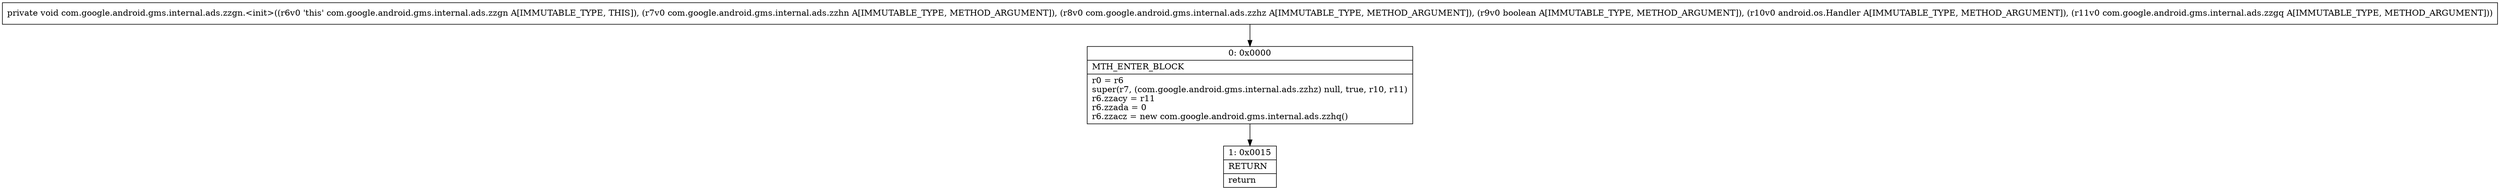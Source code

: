 digraph "CFG forcom.google.android.gms.internal.ads.zzgn.\<init\>(Lcom\/google\/android\/gms\/internal\/ads\/zzhn;Lcom\/google\/android\/gms\/internal\/ads\/zzhz;ZLandroid\/os\/Handler;Lcom\/google\/android\/gms\/internal\/ads\/zzgq;)V" {
Node_0 [shape=record,label="{0\:\ 0x0000|MTH_ENTER_BLOCK\l|r0 = r6\lsuper(r7, (com.google.android.gms.internal.ads.zzhz) null, true, r10, r11)\lr6.zzacy = r11\lr6.zzada = 0\lr6.zzacz = new com.google.android.gms.internal.ads.zzhq()\l}"];
Node_1 [shape=record,label="{1\:\ 0x0015|RETURN\l|return\l}"];
MethodNode[shape=record,label="{private void com.google.android.gms.internal.ads.zzgn.\<init\>((r6v0 'this' com.google.android.gms.internal.ads.zzgn A[IMMUTABLE_TYPE, THIS]), (r7v0 com.google.android.gms.internal.ads.zzhn A[IMMUTABLE_TYPE, METHOD_ARGUMENT]), (r8v0 com.google.android.gms.internal.ads.zzhz A[IMMUTABLE_TYPE, METHOD_ARGUMENT]), (r9v0 boolean A[IMMUTABLE_TYPE, METHOD_ARGUMENT]), (r10v0 android.os.Handler A[IMMUTABLE_TYPE, METHOD_ARGUMENT]), (r11v0 com.google.android.gms.internal.ads.zzgq A[IMMUTABLE_TYPE, METHOD_ARGUMENT])) }"];
MethodNode -> Node_0;
Node_0 -> Node_1;
}

